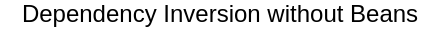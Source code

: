 <mxfile version="24.4.4" type="device">
  <diagram name="Page-1" id="3MrF0ZG4h46_inigueoE">
    <mxGraphModel dx="994" dy="573" grid="1" gridSize="10" guides="1" tooltips="1" connect="1" arrows="1" fold="1" page="1" pageScale="1" pageWidth="850" pageHeight="1100" math="0" shadow="0">
      <root>
        <mxCell id="0" />
        <mxCell id="1" parent="0" />
        <mxCell id="NtP8fsEx1HXD2qbhHAHE-1" value="Dependency Inversion without Beans" style="text;html=1;align=center;verticalAlign=middle;whiteSpace=wrap;rounded=0;" vertex="1" parent="1">
          <mxGeometry x="130" y="50" width="220" as="geometry" />
        </mxCell>
      </root>
    </mxGraphModel>
  </diagram>
</mxfile>
